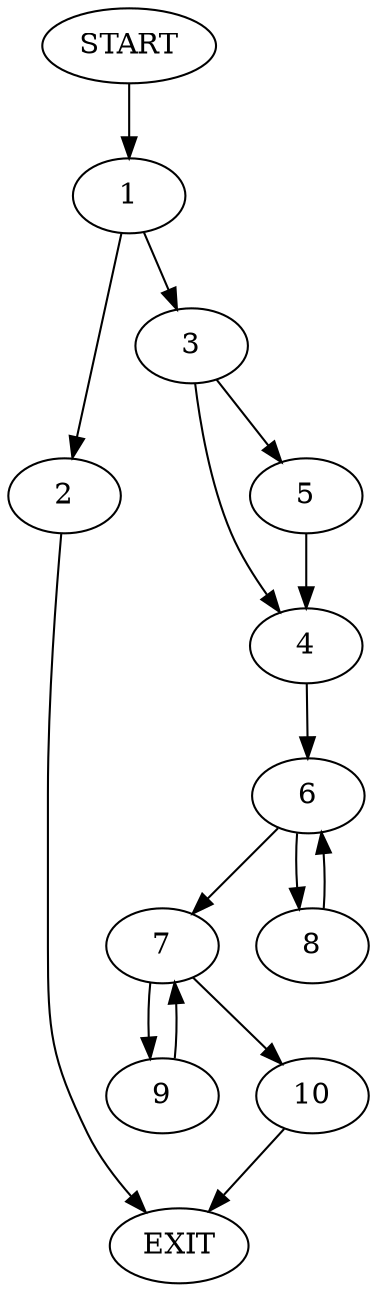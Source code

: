 digraph {
0 [label="START"]
11 [label="EXIT"]
0 -> 1
1 -> 2
1 -> 3
2 -> 11
3 -> 4
3 -> 5
4 -> 6
5 -> 4
6 -> 7
6 -> 8
8 -> 6
7 -> 9
7 -> 10
9 -> 7
10 -> 11
}
